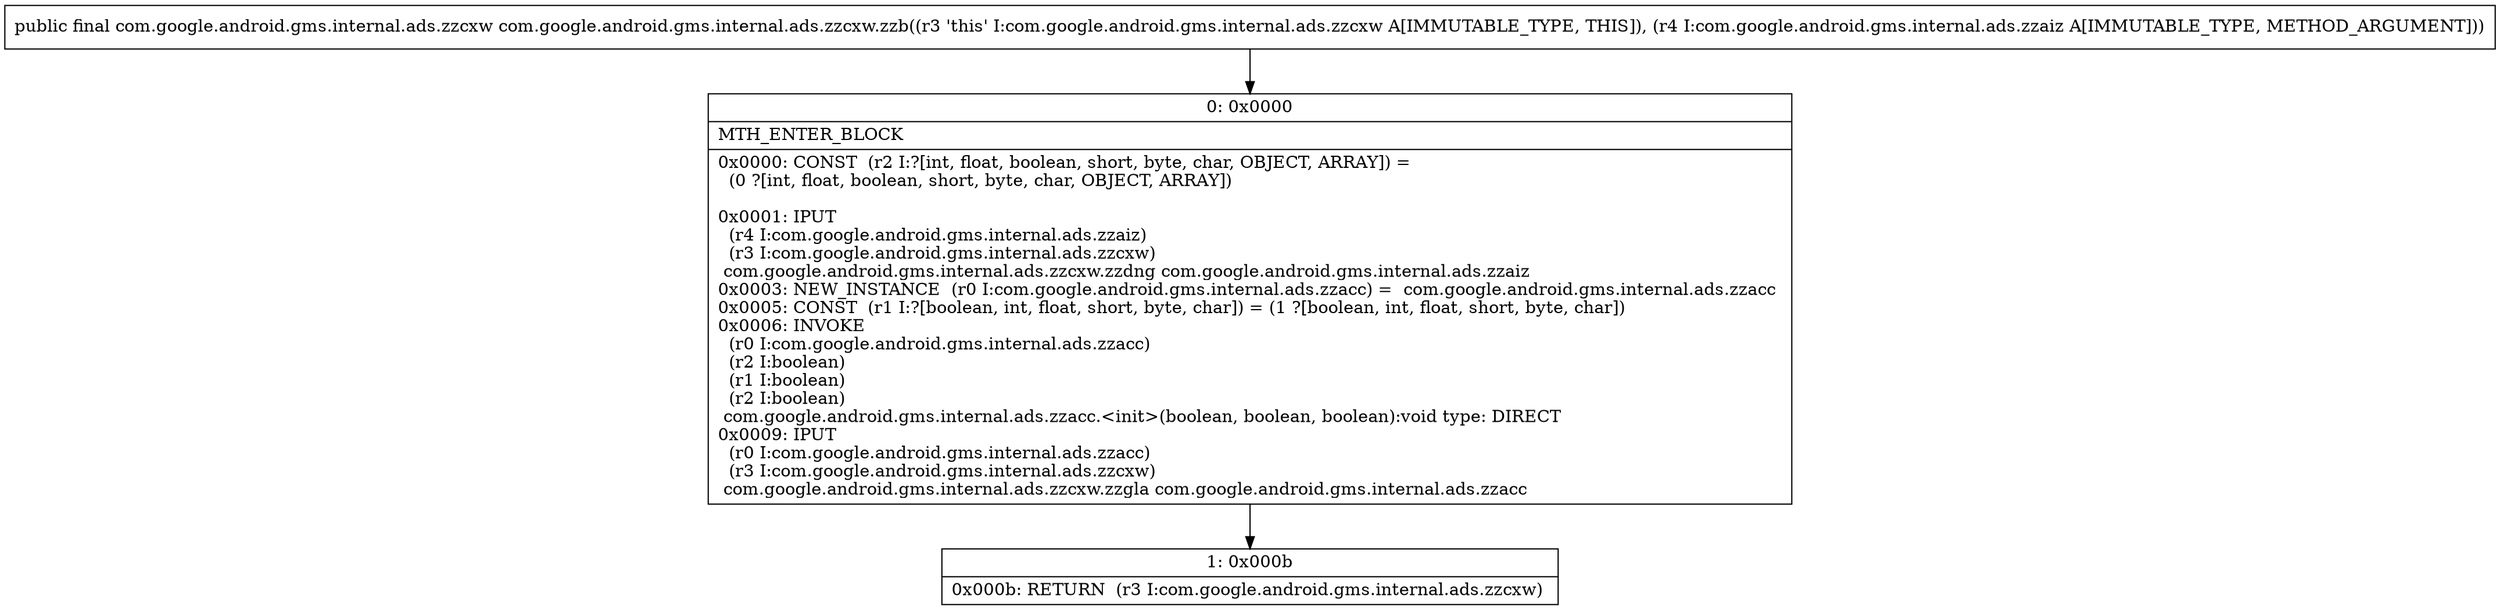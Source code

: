 digraph "CFG forcom.google.android.gms.internal.ads.zzcxw.zzb(Lcom\/google\/android\/gms\/internal\/ads\/zzaiz;)Lcom\/google\/android\/gms\/internal\/ads\/zzcxw;" {
Node_0 [shape=record,label="{0\:\ 0x0000|MTH_ENTER_BLOCK\l|0x0000: CONST  (r2 I:?[int, float, boolean, short, byte, char, OBJECT, ARRAY]) = \l  (0 ?[int, float, boolean, short, byte, char, OBJECT, ARRAY])\l \l0x0001: IPUT  \l  (r4 I:com.google.android.gms.internal.ads.zzaiz)\l  (r3 I:com.google.android.gms.internal.ads.zzcxw)\l com.google.android.gms.internal.ads.zzcxw.zzdng com.google.android.gms.internal.ads.zzaiz \l0x0003: NEW_INSTANCE  (r0 I:com.google.android.gms.internal.ads.zzacc) =  com.google.android.gms.internal.ads.zzacc \l0x0005: CONST  (r1 I:?[boolean, int, float, short, byte, char]) = (1 ?[boolean, int, float, short, byte, char]) \l0x0006: INVOKE  \l  (r0 I:com.google.android.gms.internal.ads.zzacc)\l  (r2 I:boolean)\l  (r1 I:boolean)\l  (r2 I:boolean)\l com.google.android.gms.internal.ads.zzacc.\<init\>(boolean, boolean, boolean):void type: DIRECT \l0x0009: IPUT  \l  (r0 I:com.google.android.gms.internal.ads.zzacc)\l  (r3 I:com.google.android.gms.internal.ads.zzcxw)\l com.google.android.gms.internal.ads.zzcxw.zzgla com.google.android.gms.internal.ads.zzacc \l}"];
Node_1 [shape=record,label="{1\:\ 0x000b|0x000b: RETURN  (r3 I:com.google.android.gms.internal.ads.zzcxw) \l}"];
MethodNode[shape=record,label="{public final com.google.android.gms.internal.ads.zzcxw com.google.android.gms.internal.ads.zzcxw.zzb((r3 'this' I:com.google.android.gms.internal.ads.zzcxw A[IMMUTABLE_TYPE, THIS]), (r4 I:com.google.android.gms.internal.ads.zzaiz A[IMMUTABLE_TYPE, METHOD_ARGUMENT])) }"];
MethodNode -> Node_0;
Node_0 -> Node_1;
}


